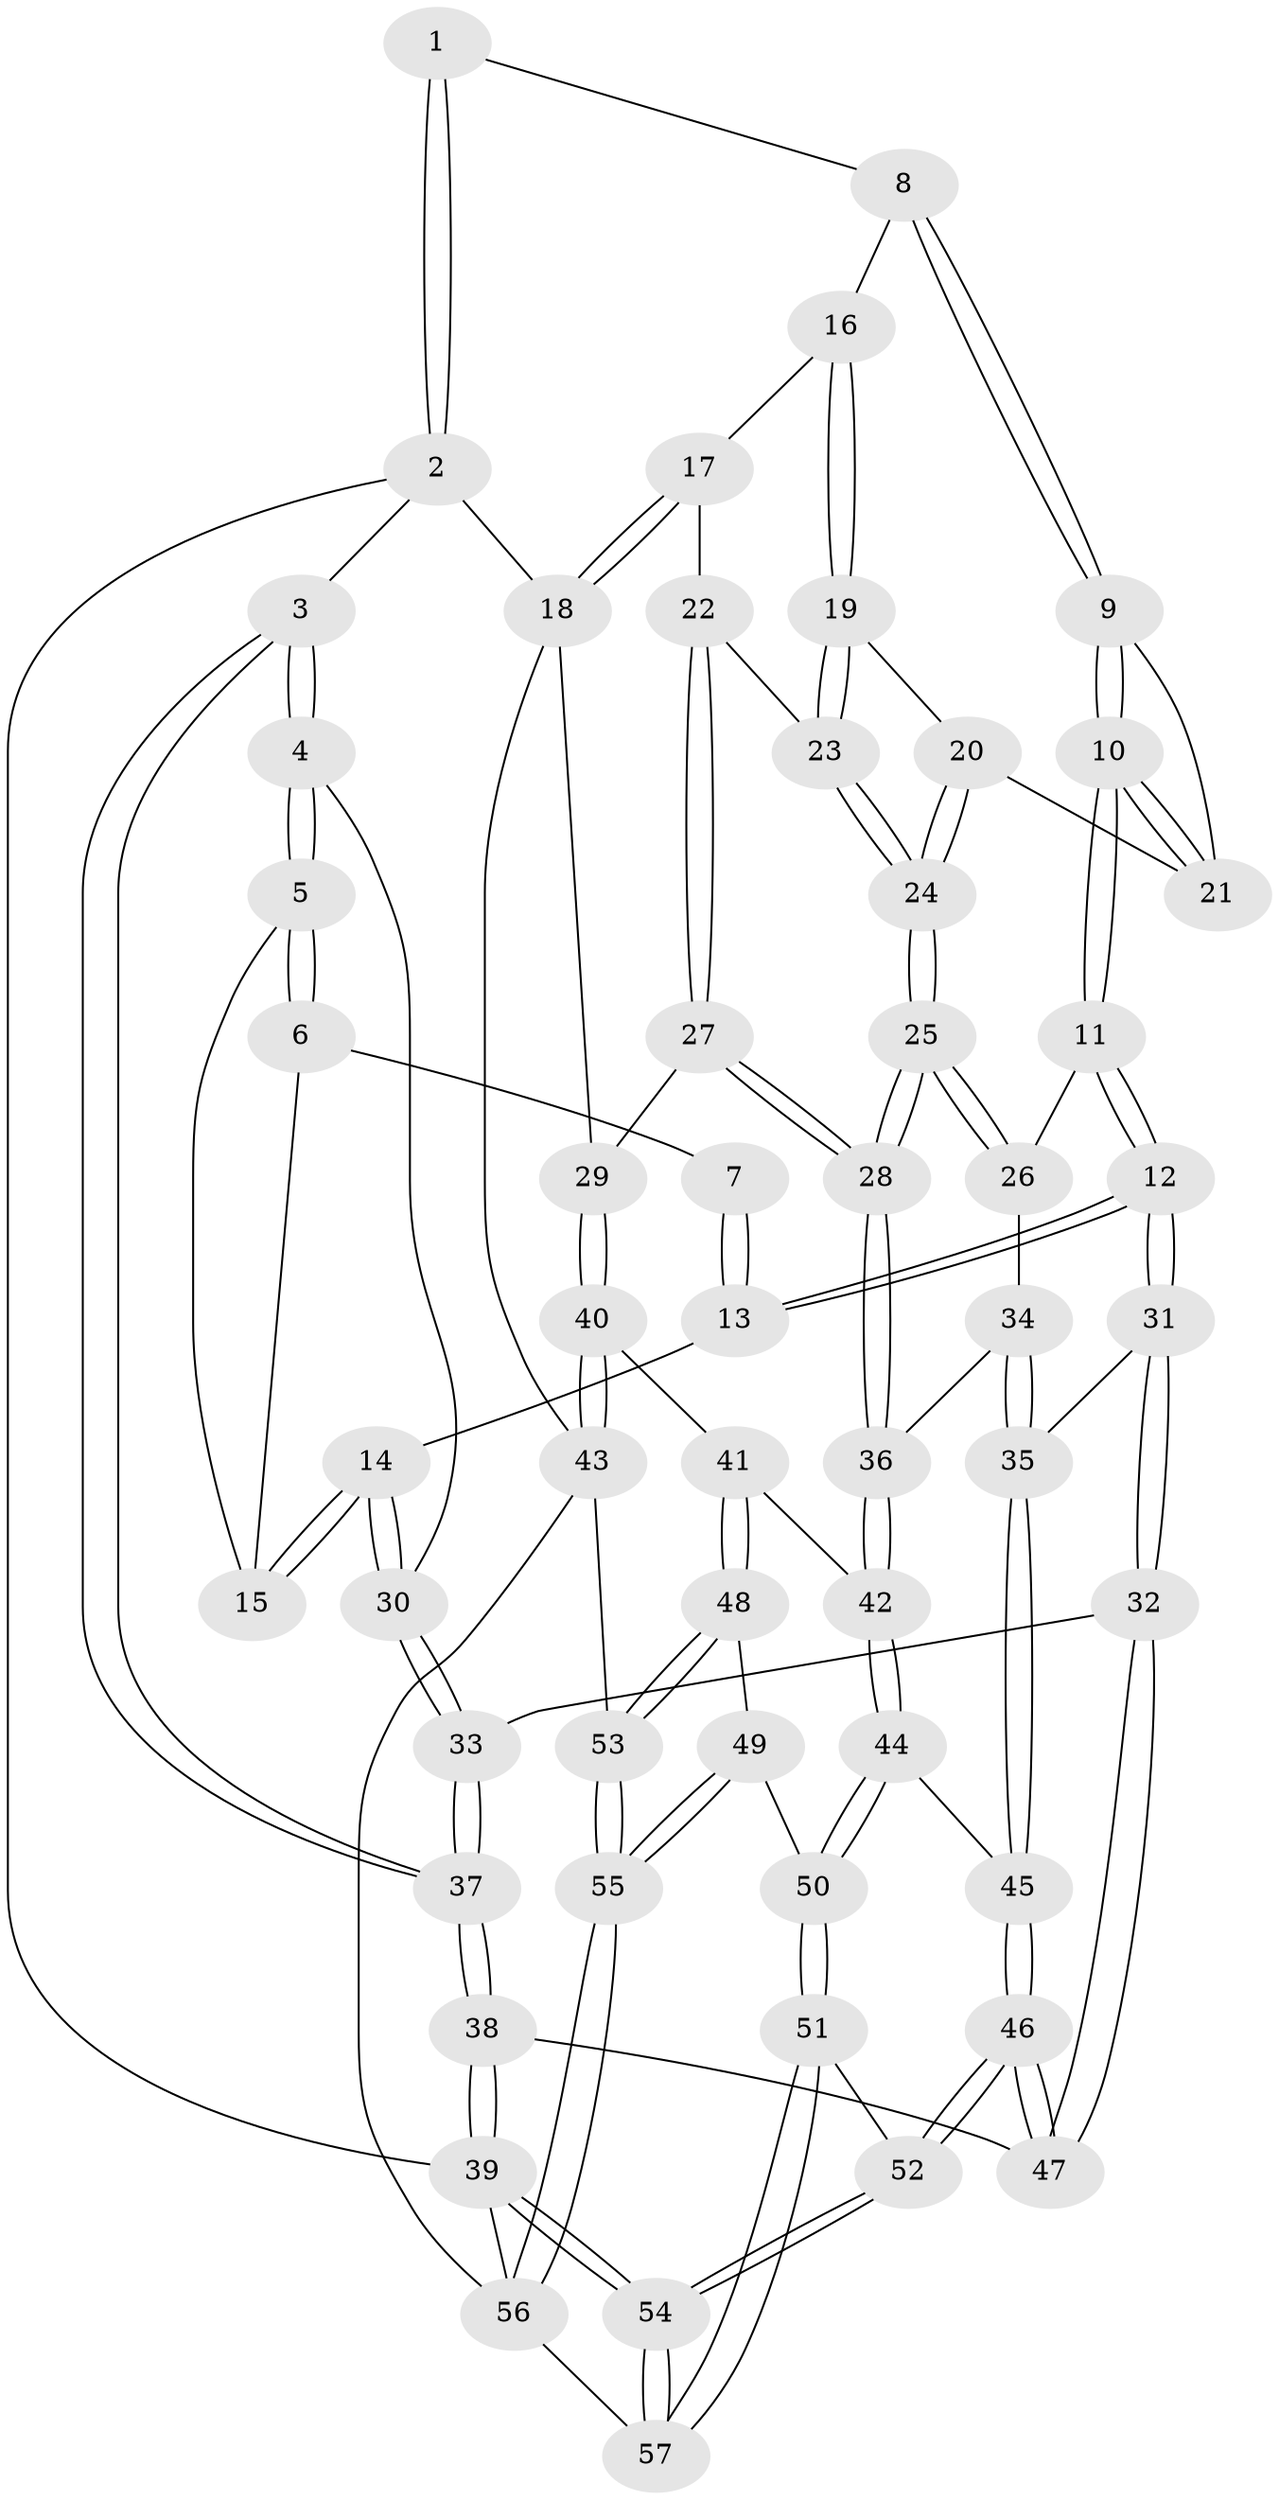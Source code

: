 // Generated by graph-tools (version 1.1) at 2025/51/03/09/25 03:51:07]
// undirected, 57 vertices, 139 edges
graph export_dot {
graph [start="1"]
  node [color=gray90,style=filled];
  1 [pos="+0.3054212911114666+0"];
  2 [pos="+0+0"];
  3 [pos="+0+0.11711062976576413"];
  4 [pos="+0+0.1368895005068045"];
  5 [pos="+0+0.14536040894348165"];
  6 [pos="+0.1978364869496007+0.026386546283344418"];
  7 [pos="+0.24748769653688157+0"];
  8 [pos="+0.4642540792599544+0"];
  9 [pos="+0.438887192218065+0"];
  10 [pos="+0.34477294670348707+0.17574808881452406"];
  11 [pos="+0.274322172843277+0.26266043066421624"];
  12 [pos="+0.27355344967258133+0.26275568500832286"];
  13 [pos="+0.27117055462801254+0.26212698703061177"];
  14 [pos="+0.2573912908084329+0.26096621829003447"];
  15 [pos="+0.16502317747146977+0.21509156024699724"];
  16 [pos="+0.5402740786854451+0"];
  17 [pos="+1+0"];
  18 [pos="+1+0"];
  19 [pos="+0.6325238819154727+0.031040152093530577"];
  20 [pos="+0.5187239973081129+0.1789205652213603"];
  21 [pos="+0.5023958198523305+0.16734519019814345"];
  22 [pos="+0.7306365541346891+0.15975950359456173"];
  23 [pos="+0.7183917627449765+0.15530590088385102"];
  24 [pos="+0.5577251390771439+0.269519100306948"];
  25 [pos="+0.5240755608979005+0.3603458301649613"];
  26 [pos="+0.274848618394716+0.262931376478358"];
  27 [pos="+0.9129040233624942+0.2780744436604655"];
  28 [pos="+0.5682258123641433+0.45288473977429705"];
  29 [pos="+1+0.29662230673713513"];
  30 [pos="+0.12160099701527213+0.4143513222324179"];
  31 [pos="+0.2597084989557764+0.5498369296078193"];
  32 [pos="+0.13952974483235517+0.5639284360466527"];
  33 [pos="+0.08334452329092833+0.5160047914625111"];
  34 [pos="+0.36280371036873+0.4548562582979805"];
  35 [pos="+0.2670630793866847+0.5535979718986813"];
  36 [pos="+0.568001752661518+0.4552048200221009"];
  37 [pos="+0+0.4826260052666815"];
  38 [pos="+0+0.6135180955978559"];
  39 [pos="+0+1"];
  40 [pos="+1+0.5046090967184064"];
  41 [pos="+0.6617959350872806+0.5852358371686522"];
  42 [pos="+0.5697224664938014+0.5052885448449337"];
  43 [pos="+1+0.7059780298470681"];
  44 [pos="+0.41281104301153165+0.6364744614322497"];
  45 [pos="+0.3405191333599677+0.6116170277853852"];
  46 [pos="+0.14212142198466696+0.8208992295823881"];
  47 [pos="+0.11214503182866474+0.7093969595535563"];
  48 [pos="+0.6929776166375131+0.7376145255406991"];
  49 [pos="+0.6263175445309165+0.8292134854655349"];
  50 [pos="+0.4345158101499909+0.8266190097232967"];
  51 [pos="+0.4074766502683497+0.860139888808188"];
  52 [pos="+0.1417371155265139+0.8683107606200499"];
  53 [pos="+0.9417437702012442+0.7823357017478164"];
  54 [pos="+0+1"];
  55 [pos="+0.735558977874957+1"];
  56 [pos="+0.7263934254756265+1"];
  57 [pos="+0.4538088636488099+1"];
  1 -- 2;
  1 -- 2;
  1 -- 8;
  2 -- 3;
  2 -- 18;
  2 -- 39;
  3 -- 4;
  3 -- 4;
  3 -- 37;
  3 -- 37;
  4 -- 5;
  4 -- 5;
  4 -- 30;
  5 -- 6;
  5 -- 6;
  5 -- 15;
  6 -- 7;
  6 -- 15;
  7 -- 13;
  7 -- 13;
  8 -- 9;
  8 -- 9;
  8 -- 16;
  9 -- 10;
  9 -- 10;
  9 -- 21;
  10 -- 11;
  10 -- 11;
  10 -- 21;
  10 -- 21;
  11 -- 12;
  11 -- 12;
  11 -- 26;
  12 -- 13;
  12 -- 13;
  12 -- 31;
  12 -- 31;
  13 -- 14;
  14 -- 15;
  14 -- 15;
  14 -- 30;
  14 -- 30;
  16 -- 17;
  16 -- 19;
  16 -- 19;
  17 -- 18;
  17 -- 18;
  17 -- 22;
  18 -- 29;
  18 -- 43;
  19 -- 20;
  19 -- 23;
  19 -- 23;
  20 -- 21;
  20 -- 24;
  20 -- 24;
  22 -- 23;
  22 -- 27;
  22 -- 27;
  23 -- 24;
  23 -- 24;
  24 -- 25;
  24 -- 25;
  25 -- 26;
  25 -- 26;
  25 -- 28;
  25 -- 28;
  26 -- 34;
  27 -- 28;
  27 -- 28;
  27 -- 29;
  28 -- 36;
  28 -- 36;
  29 -- 40;
  29 -- 40;
  30 -- 33;
  30 -- 33;
  31 -- 32;
  31 -- 32;
  31 -- 35;
  32 -- 33;
  32 -- 47;
  32 -- 47;
  33 -- 37;
  33 -- 37;
  34 -- 35;
  34 -- 35;
  34 -- 36;
  35 -- 45;
  35 -- 45;
  36 -- 42;
  36 -- 42;
  37 -- 38;
  37 -- 38;
  38 -- 39;
  38 -- 39;
  38 -- 47;
  39 -- 54;
  39 -- 54;
  39 -- 56;
  40 -- 41;
  40 -- 43;
  40 -- 43;
  41 -- 42;
  41 -- 48;
  41 -- 48;
  42 -- 44;
  42 -- 44;
  43 -- 53;
  43 -- 56;
  44 -- 45;
  44 -- 50;
  44 -- 50;
  45 -- 46;
  45 -- 46;
  46 -- 47;
  46 -- 47;
  46 -- 52;
  46 -- 52;
  48 -- 49;
  48 -- 53;
  48 -- 53;
  49 -- 50;
  49 -- 55;
  49 -- 55;
  50 -- 51;
  50 -- 51;
  51 -- 52;
  51 -- 57;
  51 -- 57;
  52 -- 54;
  52 -- 54;
  53 -- 55;
  53 -- 55;
  54 -- 57;
  54 -- 57;
  55 -- 56;
  55 -- 56;
  56 -- 57;
}
